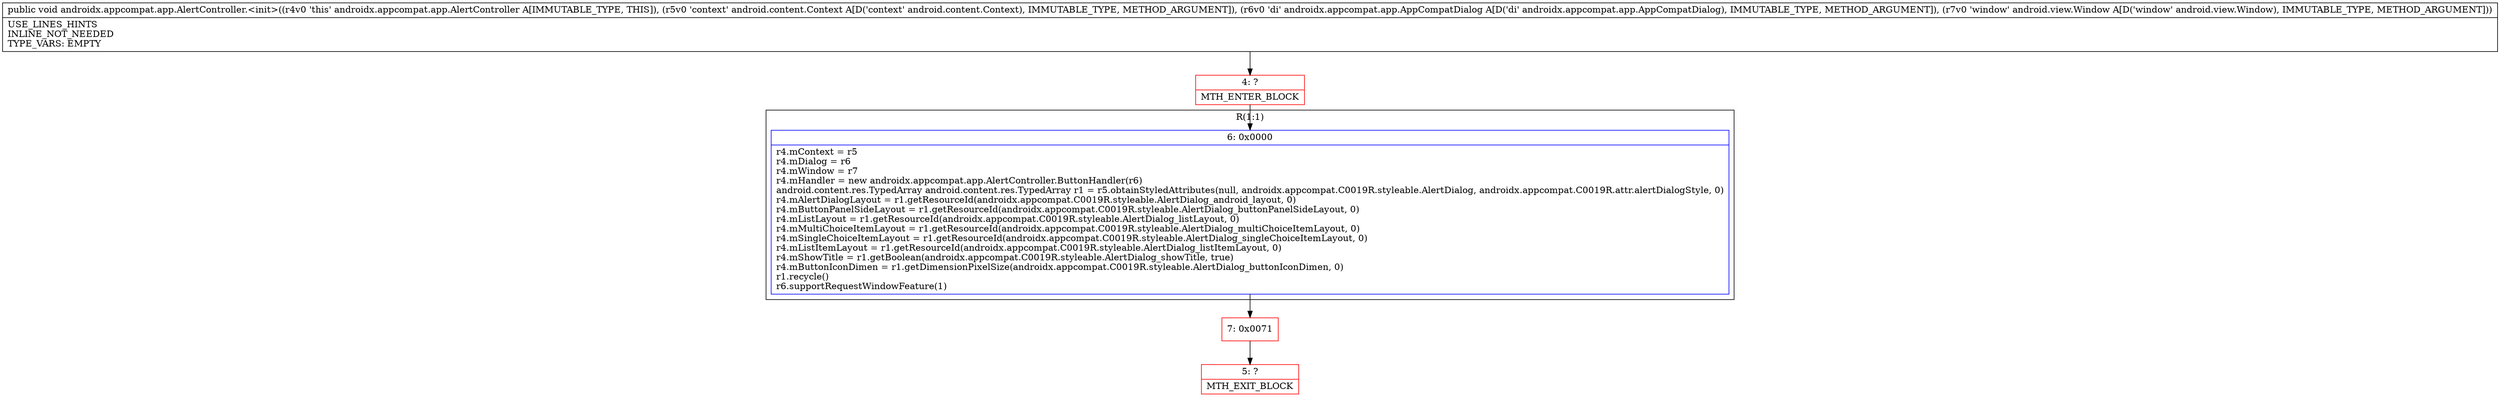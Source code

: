 digraph "CFG forandroidx.appcompat.app.AlertController.\<init\>(Landroid\/content\/Context;Landroidx\/appcompat\/app\/AppCompatDialog;Landroid\/view\/Window;)V" {
subgraph cluster_Region_161708311 {
label = "R(1:1)";
node [shape=record,color=blue];
Node_6 [shape=record,label="{6\:\ 0x0000|r4.mContext = r5\lr4.mDialog = r6\lr4.mWindow = r7\lr4.mHandler = new androidx.appcompat.app.AlertController.ButtonHandler(r6)\landroid.content.res.TypedArray android.content.res.TypedArray r1 = r5.obtainStyledAttributes(null, androidx.appcompat.C0019R.styleable.AlertDialog, androidx.appcompat.C0019R.attr.alertDialogStyle, 0)\lr4.mAlertDialogLayout = r1.getResourceId(androidx.appcompat.C0019R.styleable.AlertDialog_android_layout, 0)\lr4.mButtonPanelSideLayout = r1.getResourceId(androidx.appcompat.C0019R.styleable.AlertDialog_buttonPanelSideLayout, 0)\lr4.mListLayout = r1.getResourceId(androidx.appcompat.C0019R.styleable.AlertDialog_listLayout, 0)\lr4.mMultiChoiceItemLayout = r1.getResourceId(androidx.appcompat.C0019R.styleable.AlertDialog_multiChoiceItemLayout, 0)\lr4.mSingleChoiceItemLayout = r1.getResourceId(androidx.appcompat.C0019R.styleable.AlertDialog_singleChoiceItemLayout, 0)\lr4.mListItemLayout = r1.getResourceId(androidx.appcompat.C0019R.styleable.AlertDialog_listItemLayout, 0)\lr4.mShowTitle = r1.getBoolean(androidx.appcompat.C0019R.styleable.AlertDialog_showTitle, true)\lr4.mButtonIconDimen = r1.getDimensionPixelSize(androidx.appcompat.C0019R.styleable.AlertDialog_buttonIconDimen, 0)\lr1.recycle()\lr6.supportRequestWindowFeature(1)\l}"];
}
Node_4 [shape=record,color=red,label="{4\:\ ?|MTH_ENTER_BLOCK\l}"];
Node_7 [shape=record,color=red,label="{7\:\ 0x0071}"];
Node_5 [shape=record,color=red,label="{5\:\ ?|MTH_EXIT_BLOCK\l}"];
MethodNode[shape=record,label="{public void androidx.appcompat.app.AlertController.\<init\>((r4v0 'this' androidx.appcompat.app.AlertController A[IMMUTABLE_TYPE, THIS]), (r5v0 'context' android.content.Context A[D('context' android.content.Context), IMMUTABLE_TYPE, METHOD_ARGUMENT]), (r6v0 'di' androidx.appcompat.app.AppCompatDialog A[D('di' androidx.appcompat.app.AppCompatDialog), IMMUTABLE_TYPE, METHOD_ARGUMENT]), (r7v0 'window' android.view.Window A[D('window' android.view.Window), IMMUTABLE_TYPE, METHOD_ARGUMENT]))  | USE_LINES_HINTS\lINLINE_NOT_NEEDED\lTYPE_VARS: EMPTY\l}"];
MethodNode -> Node_4;Node_6 -> Node_7;
Node_4 -> Node_6;
Node_7 -> Node_5;
}

